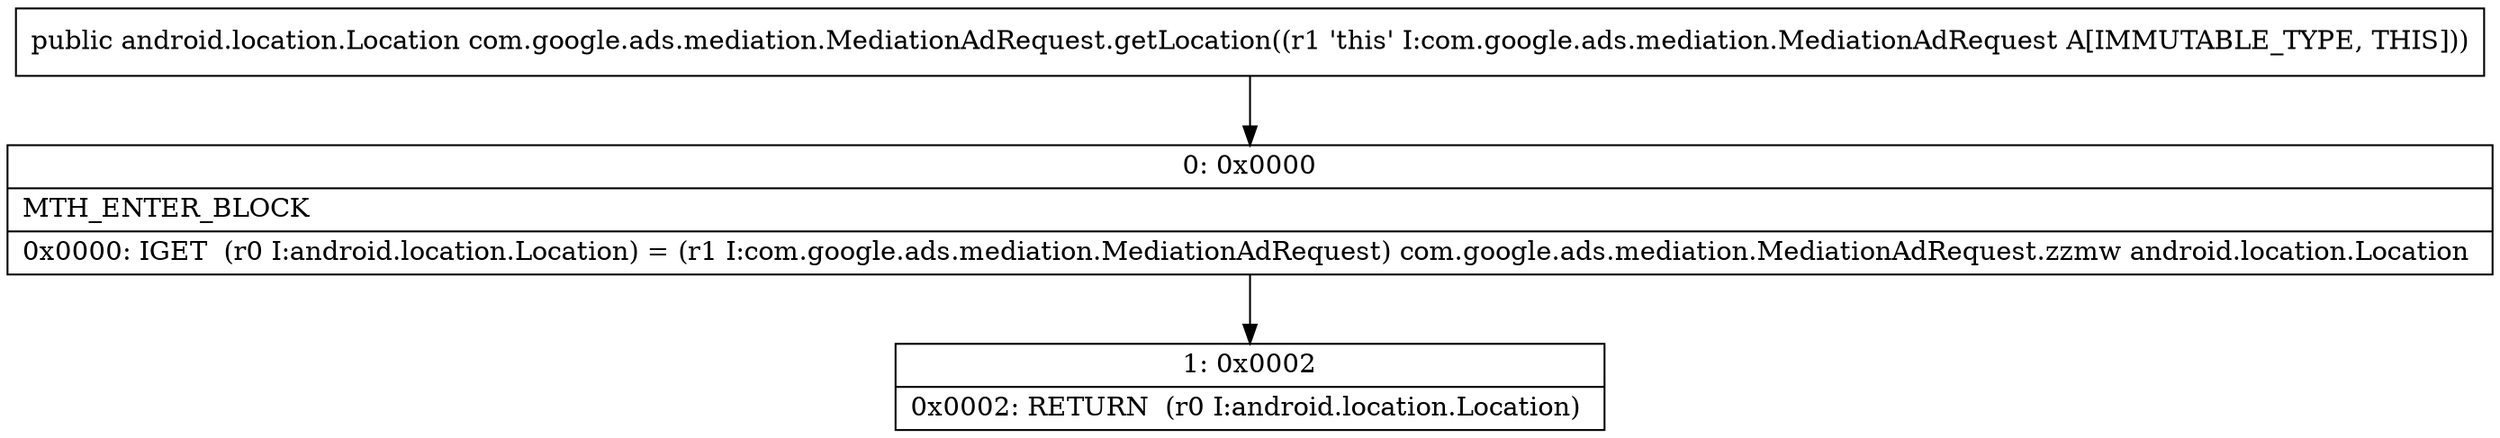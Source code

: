 digraph "CFG forcom.google.ads.mediation.MediationAdRequest.getLocation()Landroid\/location\/Location;" {
Node_0 [shape=record,label="{0\:\ 0x0000|MTH_ENTER_BLOCK\l|0x0000: IGET  (r0 I:android.location.Location) = (r1 I:com.google.ads.mediation.MediationAdRequest) com.google.ads.mediation.MediationAdRequest.zzmw android.location.Location \l}"];
Node_1 [shape=record,label="{1\:\ 0x0002|0x0002: RETURN  (r0 I:android.location.Location) \l}"];
MethodNode[shape=record,label="{public android.location.Location com.google.ads.mediation.MediationAdRequest.getLocation((r1 'this' I:com.google.ads.mediation.MediationAdRequest A[IMMUTABLE_TYPE, THIS])) }"];
MethodNode -> Node_0;
Node_0 -> Node_1;
}

